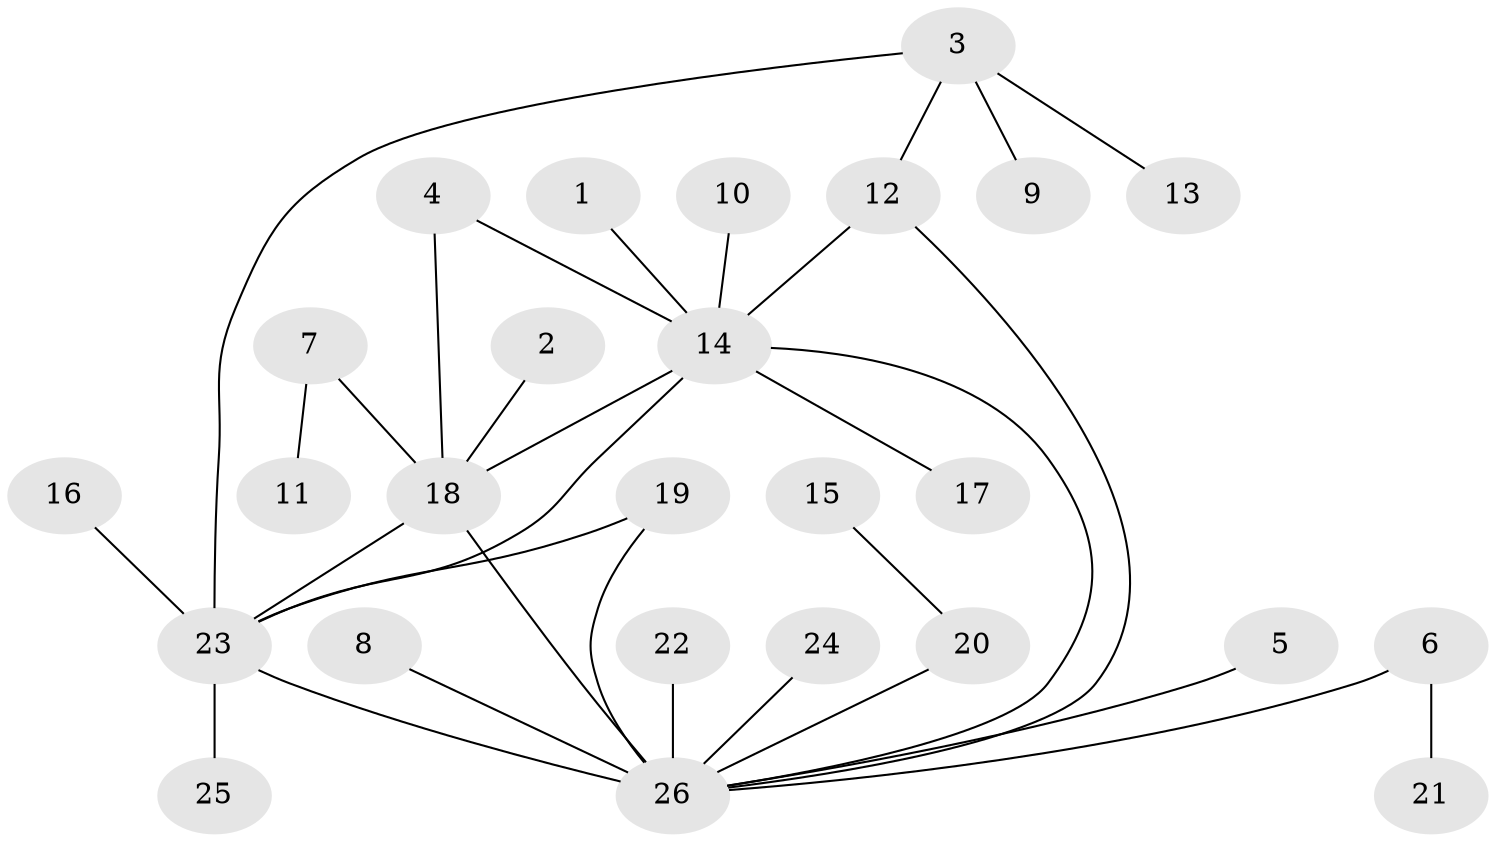 // original degree distribution, {10: 0.0196078431372549, 3: 0.0784313725490196, 9: 0.0392156862745098, 2: 0.17647058823529413, 1: 0.5686274509803921, 8: 0.0392156862745098, 4: 0.058823529411764705, 5: 0.0196078431372549}
// Generated by graph-tools (version 1.1) at 2025/50/03/09/25 03:50:31]
// undirected, 26 vertices, 32 edges
graph export_dot {
graph [start="1"]
  node [color=gray90,style=filled];
  1;
  2;
  3;
  4;
  5;
  6;
  7;
  8;
  9;
  10;
  11;
  12;
  13;
  14;
  15;
  16;
  17;
  18;
  19;
  20;
  21;
  22;
  23;
  24;
  25;
  26;
  1 -- 14 [weight=1.0];
  2 -- 18 [weight=1.0];
  3 -- 9 [weight=1.0];
  3 -- 12 [weight=1.0];
  3 -- 13 [weight=1.0];
  3 -- 23 [weight=1.0];
  4 -- 14 [weight=1.0];
  4 -- 18 [weight=1.0];
  5 -- 26 [weight=1.0];
  6 -- 21 [weight=1.0];
  6 -- 26 [weight=1.0];
  7 -- 11 [weight=1.0];
  7 -- 18 [weight=1.0];
  8 -- 26 [weight=1.0];
  10 -- 14 [weight=1.0];
  12 -- 14 [weight=1.0];
  12 -- 26 [weight=1.0];
  14 -- 17 [weight=1.0];
  14 -- 18 [weight=1.0];
  14 -- 23 [weight=1.0];
  14 -- 26 [weight=1.0];
  15 -- 20 [weight=1.0];
  16 -- 23 [weight=1.0];
  18 -- 23 [weight=1.0];
  18 -- 26 [weight=2.0];
  19 -- 23 [weight=1.0];
  19 -- 26 [weight=1.0];
  20 -- 26 [weight=1.0];
  22 -- 26 [weight=1.0];
  23 -- 25 [weight=1.0];
  23 -- 26 [weight=2.0];
  24 -- 26 [weight=1.0];
}
